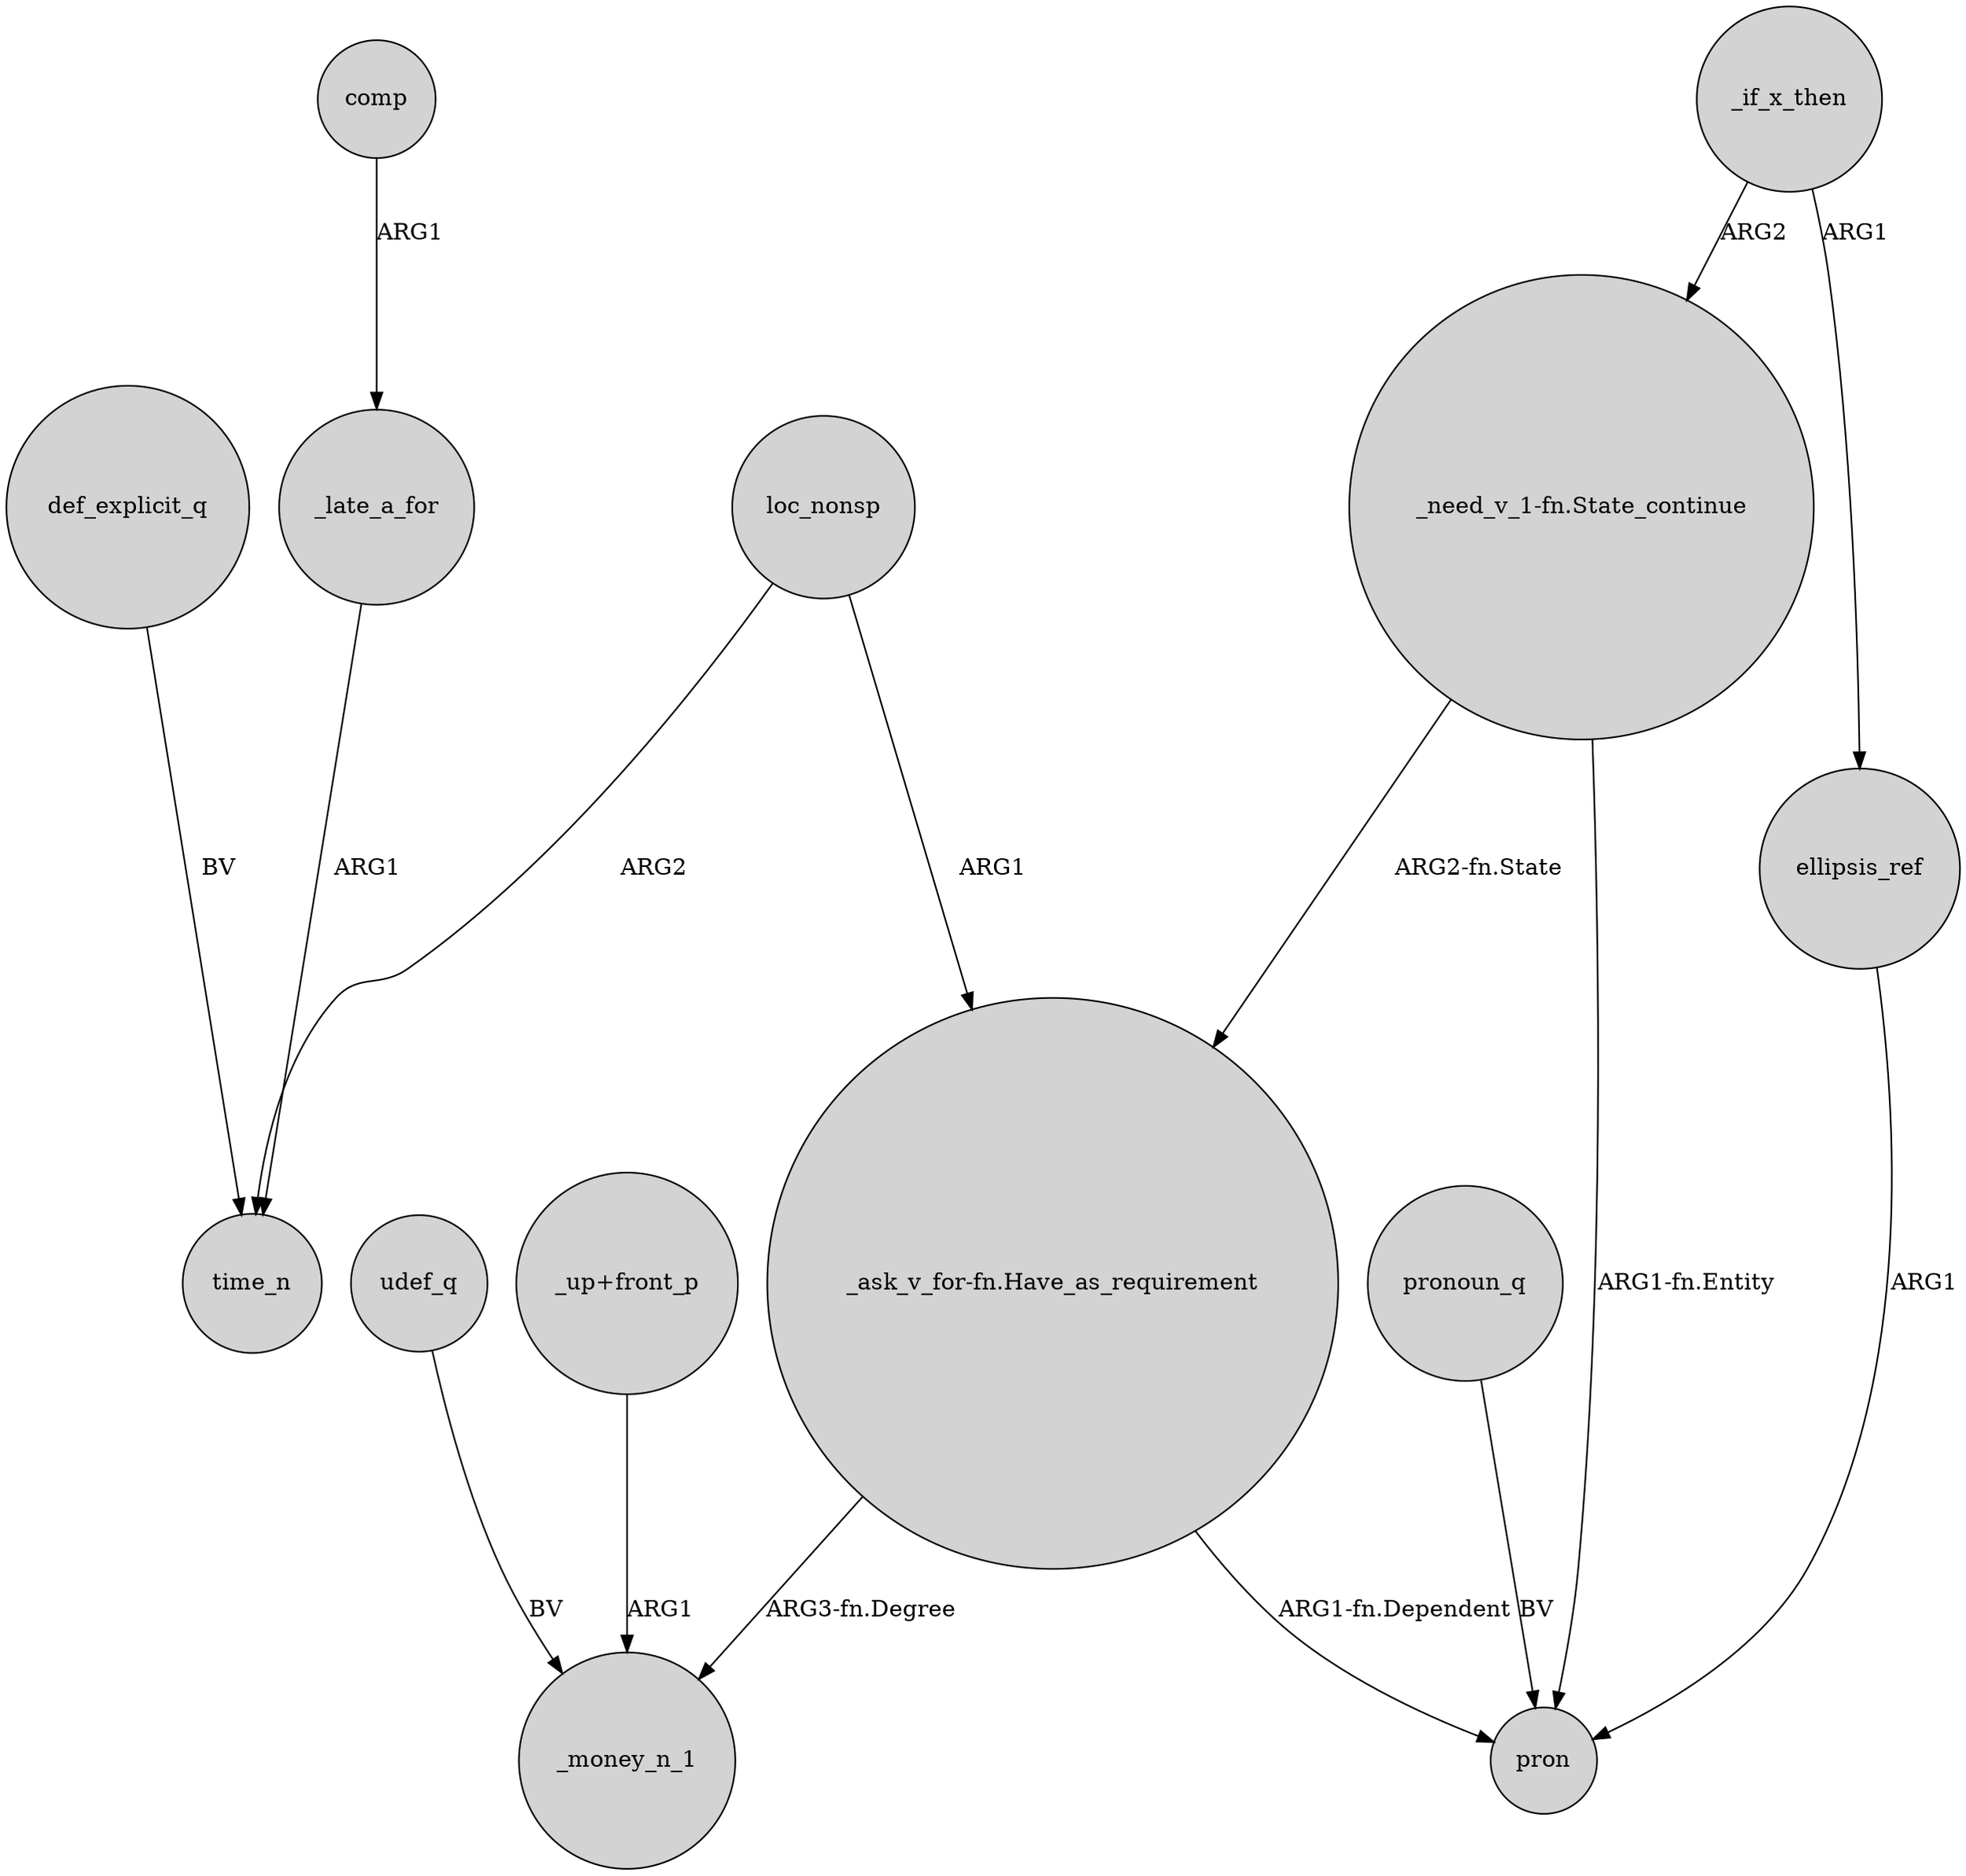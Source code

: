 digraph {
	node [shape=circle style=filled]
	_late_a_for -> time_n [label=ARG1]
	udef_q -> _money_n_1 [label=BV]
	"_up+front_p" -> _money_n_1 [label=ARG1]
	comp -> _late_a_for [label=ARG1]
	def_explicit_q -> time_n [label=BV]
	loc_nonsp -> time_n [label=ARG2]
	"_ask_v_for-fn.Have_as_requirement" -> pron [label="ARG1-fn.Dependent"]
	"_need_v_1-fn.State_continue" -> "_ask_v_for-fn.Have_as_requirement" [label="ARG2-fn.State"]
	loc_nonsp -> "_ask_v_for-fn.Have_as_requirement" [label=ARG1]
	"_ask_v_for-fn.Have_as_requirement" -> _money_n_1 [label="ARG3-fn.Degree"]
	ellipsis_ref -> pron [label=ARG1]
	"_need_v_1-fn.State_continue" -> pron [label="ARG1-fn.Entity"]
	_if_x_then -> ellipsis_ref [label=ARG1]
	pronoun_q -> pron [label=BV]
	_if_x_then -> "_need_v_1-fn.State_continue" [label=ARG2]
}
